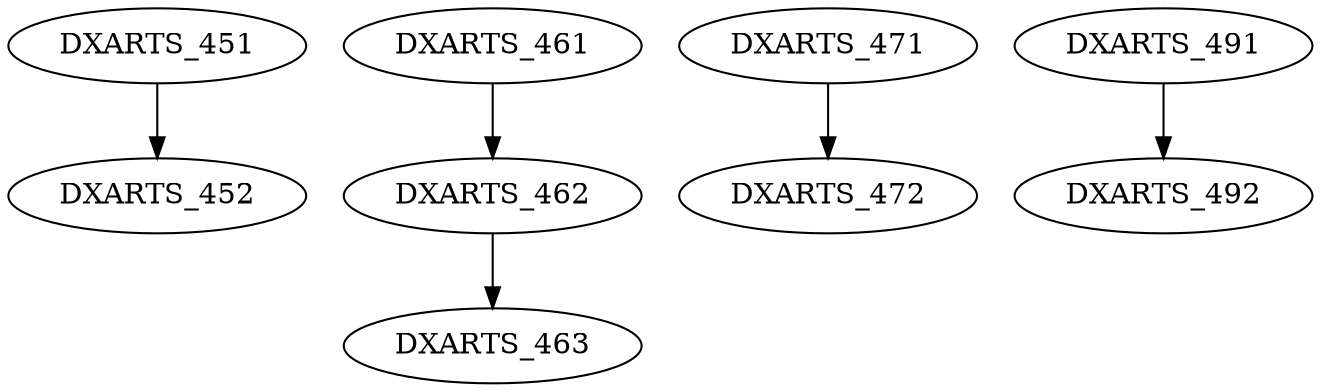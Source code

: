 digraph G {
    edge [color=black];
    DXARTS_451 -> DXARTS_452;
    edge [color=black];
    DXARTS_461 -> DXARTS_462;
    edge [color=black];
    DXARTS_462 -> DXARTS_463;
    edge [color=black];
    DXARTS_471 -> DXARTS_472;
    edge [color=black];
    DXARTS_491 -> DXARTS_492;
}
